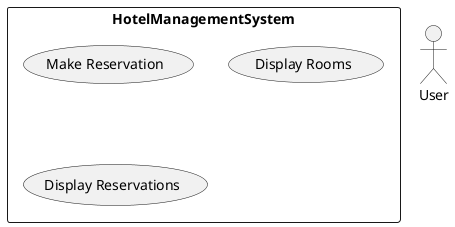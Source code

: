 @startuml
skinparam packageStyle rect

actor User

rectangle HotelManagementSystem {
    usecase "Make Reservation" as UC1
    usecase "Display Rooms" as UC2
    usecase "Display Reservations" as UC3


}


@enduml